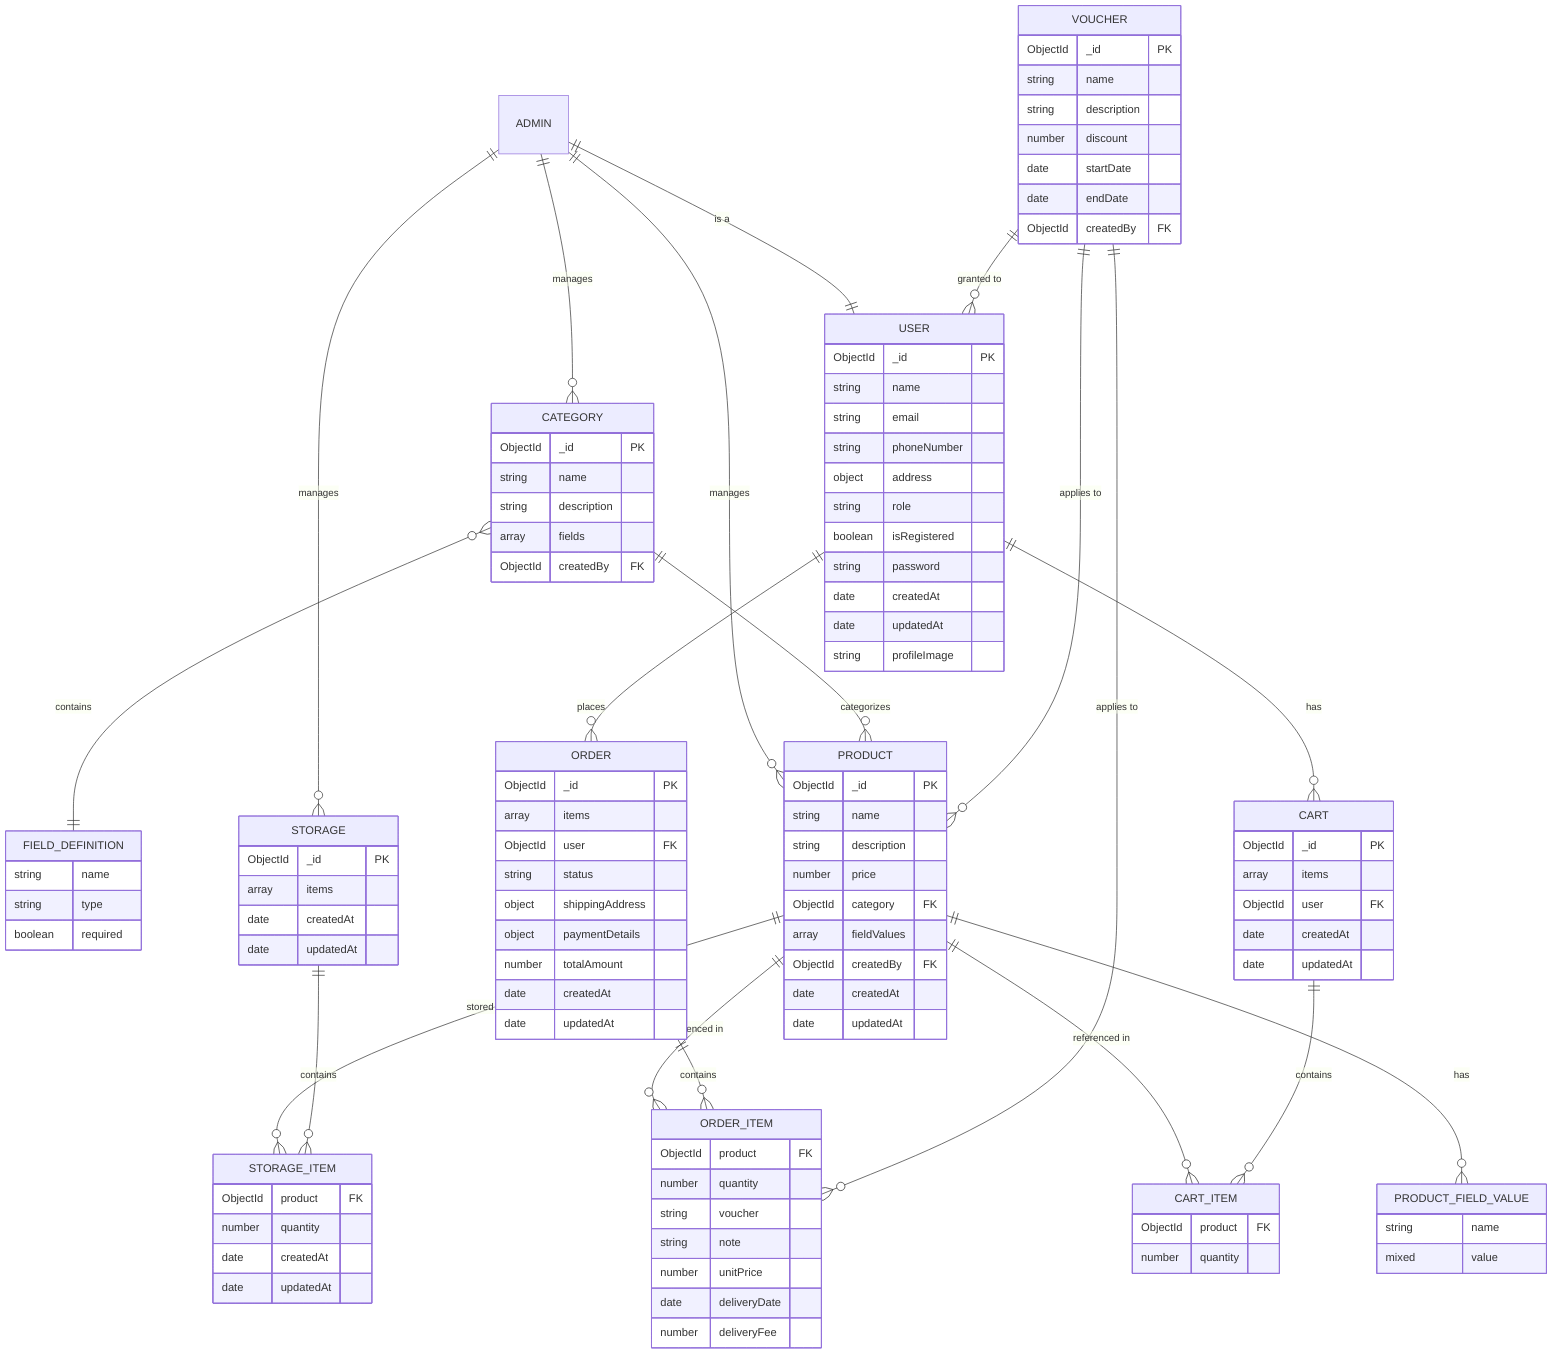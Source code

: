erDiagram
    USER {
        ObjectId _id PK
        string name
        string email
        string phoneNumber
        object address
        string role
        boolean isRegistered
        string password
        date createdAt
        date updatedAt
        string profileImage
    }

    ADMIN
    
    CATEGORY {
        ObjectId _id PK
        string name
        string description
        array fields
        ObjectId createdBy FK
    }
    
    FIELD_DEFINITION {
        string name
        string type
        boolean required
    }
    
    PRODUCT {
        ObjectId _id PK
        string name
        string description
        number price
        ObjectId category FK
        array fieldValues
        ObjectId createdBy FK
        date createdAt
        date updatedAt
    }
    
    PRODUCT_FIELD_VALUE {
        string name
        mixed value
    }
    
    CART {
        ObjectId _id PK
        array items
        ObjectId user FK
        date createdAt
        date updatedAt
    }
    
    CART_ITEM {
        ObjectId product FK
        number quantity
    }
    
    ORDER {
        ObjectId _id PK
        array items
        ObjectId user FK
        string status
        object shippingAddress
        object paymentDetails
        number totalAmount
        date createdAt
        date updatedAt
    }
    
    ORDER_ITEM {
        ObjectId product FK
        number quantity
        string voucher
        string note
        number unitPrice
        date deliveryDate
        number deliveryFee
    }
    
    STORAGE {
        ObjectId _id PK
        array items
        date createdAt
        date updatedAt
    }
    
    STORAGE_ITEM {
        ObjectId product FK
        number quantity
        date createdAt
        date updatedAt
    }

    VOUCHER {
        ObjectId _id PK
        string name
        string description
        number discount
        date startDate
        date endDate
        ObjectId createdBy FK
    }

    ADMIN ||--|| USER: "is a"

    ADMIN ||--o{ PRODUCT : "manages"
    ADMIN ||--o{ CATEGORY : "manages"
    ADMIN ||--o{ STORAGE : "manages"
    
    USER ||--o{ ORDER : "places"
    USER ||--o{ CART : "has"
    CATEGORY ||--o{ PRODUCT : "categorizes"
    CATEGORY }o--|| FIELD_DEFINITION : "contains"
    
    PRODUCT ||--o{ PRODUCT_FIELD_VALUE : "has"
    PRODUCT ||--o{ CART_ITEM : "referenced in"
    PRODUCT ||--o{ ORDER_ITEM : "referenced in"
    PRODUCT ||--o{ STORAGE_ITEM : "stored as"
    
    CART ||--o{ CART_ITEM : "contains"
    
    ORDER ||--o{ ORDER_ITEM : "contains"
    
    STORAGE ||--o{ STORAGE_ITEM : "contains"
    VOUCHER ||--o{ ORDER_ITEM : "applies to"
    VOUCHER ||--o{ USER : "granted to"
    VOUCHER ||--o{ PRODUCT : "applies to"